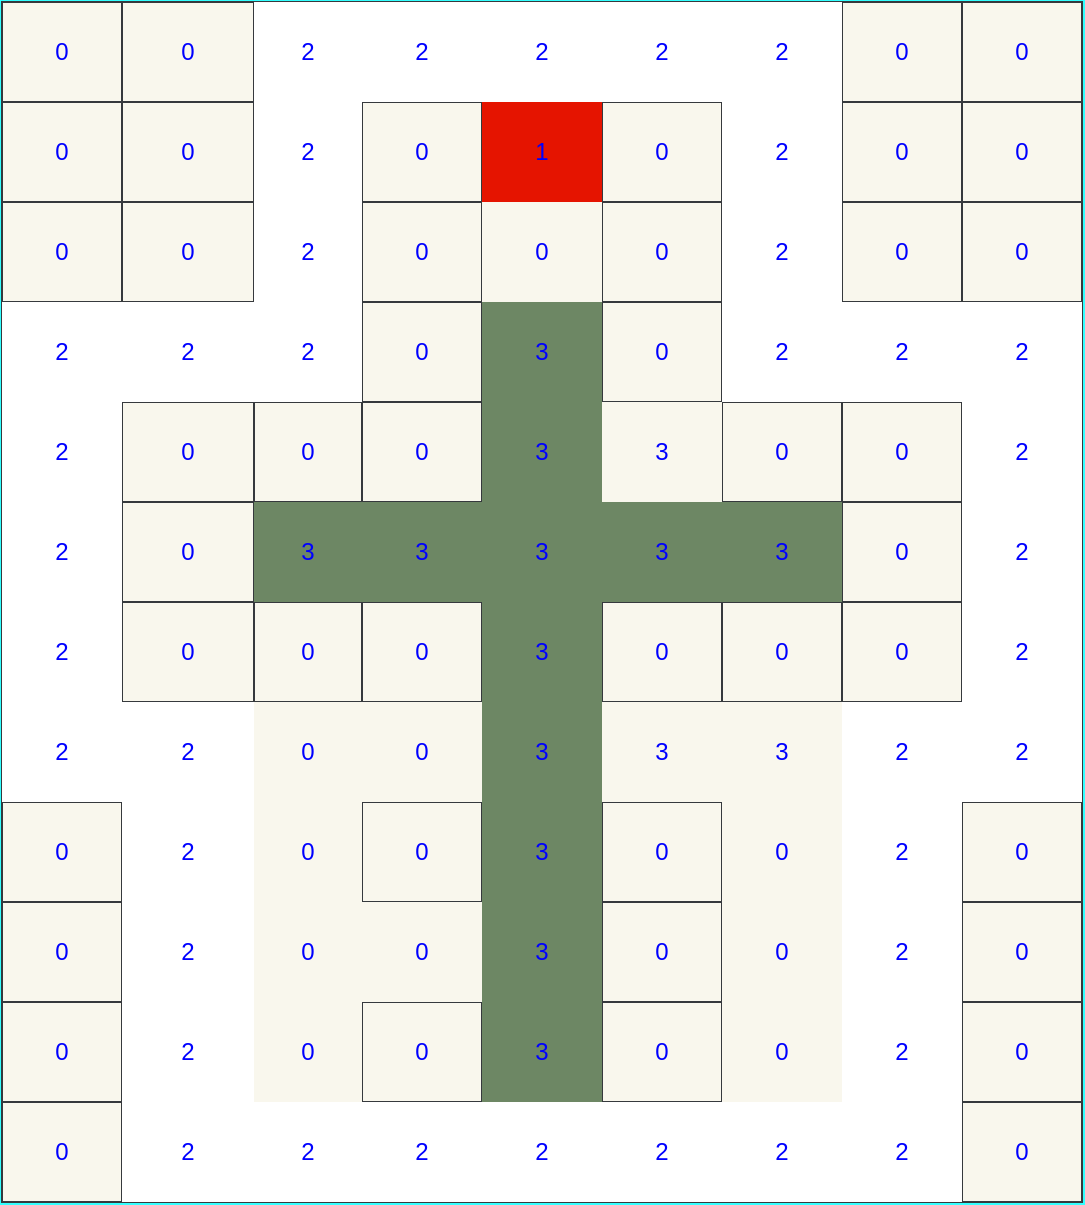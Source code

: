 <mxfile>
    <diagram id="qs9JkjdkiJ5pt8_azZ32" name="第 1 页">
        <mxGraphModel dx="776" dy="1744" grid="0" gridSize="10" guides="1" tooltips="1" connect="1" arrows="1" fold="1" page="1" pageScale="1" pageWidth="827" pageHeight="1169" background="#33FFFF" math="0" shadow="0">
            <root>
                <mxCell id="0"/>
                <mxCell id="1" parent="0"/>
                <mxCell id="277" value="" style="shape=table;startSize=0;container=1;collapsible=0;childLayout=tableLayout;fillColor=#f9f7ed;strokeColor=#36393d;fontColor=#0000FF;" parent="1" vertex="1">
                    <mxGeometry x="118" y="-301" width="540" height="600" as="geometry"/>
                </mxCell>
                <mxCell id="278" value="" style="shape=partialRectangle;collapsible=0;dropTarget=0;pointerEvents=0;fillColor=none;top=0;left=0;bottom=0;right=0;points=[[0,0.5],[1,0.5]];portConstraint=eastwest;fontColor=#0000FF;" parent="277" vertex="1">
                    <mxGeometry width="540" height="50" as="geometry"/>
                </mxCell>
                <mxCell id="279" value="&lt;font&gt;0&lt;/font&gt;" style="shape=partialRectangle;html=1;whiteSpace=wrap;connectable=0;overflow=hidden;fillColor=none;top=0;left=0;bottom=0;right=0;fontColor=#0000FF;" parent="278" vertex="1">
                    <mxGeometry width="60" height="50" as="geometry"/>
                </mxCell>
                <mxCell id="280" value="&lt;font&gt;0&lt;/font&gt;" style="shape=partialRectangle;html=1;whiteSpace=wrap;connectable=0;overflow=hidden;fillColor=none;top=0;left=0;bottom=0;right=0;fontColor=#0000FF;" parent="278" vertex="1">
                    <mxGeometry x="60" width="66" height="50" as="geometry"/>
                </mxCell>
                <mxCell id="281" value="2" style="shape=partialRectangle;html=1;whiteSpace=wrap;connectable=0;overflow=hidden;top=0;left=0;bottom=0;right=0;fontColor=#0000FF;" parent="278" vertex="1">
                    <mxGeometry x="126" width="54" height="50" as="geometry"/>
                </mxCell>
                <mxCell id="282" value="2" style="shape=partialRectangle;html=1;whiteSpace=wrap;connectable=0;overflow=hidden;top=0;left=0;bottom=0;right=0;fontColor=#0000FF;" parent="278" vertex="1">
                    <mxGeometry x="180" width="60" height="50" as="geometry"/>
                </mxCell>
                <mxCell id="283" value="2" style="shape=partialRectangle;html=1;whiteSpace=wrap;connectable=0;overflow=hidden;top=0;left=0;bottom=0;right=0;fontColor=#0000FF;" parent="278" vertex="1">
                    <mxGeometry x="240" width="60" height="50" as="geometry"/>
                </mxCell>
                <mxCell id="284" value="2" style="shape=partialRectangle;html=1;whiteSpace=wrap;connectable=0;overflow=hidden;top=0;left=0;bottom=0;right=0;fontColor=#0000FF;" parent="278" vertex="1">
                    <mxGeometry x="300" width="60" height="50" as="geometry"/>
                </mxCell>
                <mxCell id="285" value="2" style="shape=partialRectangle;html=1;whiteSpace=wrap;connectable=0;overflow=hidden;top=0;left=0;bottom=0;right=0;fontColor=#0000FF;" parent="278" vertex="1">
                    <mxGeometry x="360" width="60" height="50" as="geometry"/>
                </mxCell>
                <mxCell id="286" value="0" style="shape=partialRectangle;html=1;whiteSpace=wrap;connectable=0;overflow=hidden;fillColor=none;top=0;left=0;bottom=0;right=0;fontColor=#0000FF;" parent="278" vertex="1">
                    <mxGeometry x="420" width="60" height="50" as="geometry"/>
                </mxCell>
                <mxCell id="287" value="0" style="shape=partialRectangle;html=1;whiteSpace=wrap;connectable=0;overflow=hidden;fillColor=none;top=0;left=0;bottom=0;right=0;fontColor=#0000FF;" parent="278" vertex="1">
                    <mxGeometry x="480" width="60" height="50" as="geometry"/>
                </mxCell>
                <mxCell id="288" value="" style="shape=partialRectangle;collapsible=0;dropTarget=0;pointerEvents=0;fillColor=none;top=0;left=0;bottom=0;right=0;points=[[0,0.5],[1,0.5]];portConstraint=eastwest;fontColor=#0000FF;" parent="277" vertex="1">
                    <mxGeometry y="50" width="540" height="50" as="geometry"/>
                </mxCell>
                <mxCell id="289" value="0" style="shape=partialRectangle;html=1;whiteSpace=wrap;connectable=0;overflow=hidden;fillColor=none;top=0;left=0;bottom=0;right=0;fontColor=#0000FF;" parent="288" vertex="1">
                    <mxGeometry width="60" height="50" as="geometry"/>
                </mxCell>
                <mxCell id="290" value="0" style="shape=partialRectangle;html=1;whiteSpace=wrap;connectable=0;overflow=hidden;fillColor=none;top=0;left=0;bottom=0;right=0;fontColor=#0000FF;" parent="288" vertex="1">
                    <mxGeometry x="60" width="66" height="50" as="geometry"/>
                </mxCell>
                <mxCell id="291" value="2" style="shape=partialRectangle;html=1;whiteSpace=wrap;connectable=0;overflow=hidden;top=0;left=0;bottom=0;right=0;fontColor=#0000FF;" parent="288" vertex="1">
                    <mxGeometry x="126" width="54" height="50" as="geometry"/>
                </mxCell>
                <mxCell id="292" value="0" style="shape=partialRectangle;html=1;whiteSpace=wrap;connectable=0;overflow=hidden;fillColor=none;top=0;left=0;bottom=0;right=0;fontColor=#0000FF;" parent="288" vertex="1">
                    <mxGeometry x="180" width="60" height="50" as="geometry"/>
                </mxCell>
                <mxCell id="293" value="1" style="shape=partialRectangle;html=1;whiteSpace=wrap;connectable=0;overflow=hidden;fillColor=#e51400;top=0;left=0;bottom=0;right=0;strokeColor=#B20000;fontColor=#0000FF;" parent="288" vertex="1">
                    <mxGeometry x="240" width="60" height="50" as="geometry"/>
                </mxCell>
                <mxCell id="294" value="0" style="shape=partialRectangle;html=1;whiteSpace=wrap;connectable=0;overflow=hidden;fillColor=none;top=0;left=0;bottom=0;right=0;fontColor=#0000FF;" parent="288" vertex="1">
                    <mxGeometry x="300" width="60" height="50" as="geometry"/>
                </mxCell>
                <mxCell id="295" value="2" style="shape=partialRectangle;html=1;whiteSpace=wrap;connectable=0;overflow=hidden;top=0;left=0;bottom=0;right=0;fontColor=#0000FF;" parent="288" vertex="1">
                    <mxGeometry x="360" width="60" height="50" as="geometry"/>
                </mxCell>
                <mxCell id="296" value="0" style="shape=partialRectangle;html=1;whiteSpace=wrap;connectable=0;overflow=hidden;fillColor=none;top=0;left=0;bottom=0;right=0;fontColor=#0000FF;" parent="288" vertex="1">
                    <mxGeometry x="420" width="60" height="50" as="geometry"/>
                </mxCell>
                <mxCell id="297" value="0" style="shape=partialRectangle;html=1;whiteSpace=wrap;connectable=0;overflow=hidden;fillColor=none;top=0;left=0;bottom=0;right=0;fontColor=#0000FF;" parent="288" vertex="1">
                    <mxGeometry x="480" width="60" height="50" as="geometry"/>
                </mxCell>
                <mxCell id="298" value="" style="shape=partialRectangle;collapsible=0;dropTarget=0;pointerEvents=0;fillColor=none;top=0;left=0;bottom=0;right=0;points=[[0,0.5],[1,0.5]];portConstraint=eastwest;fontColor=#0000FF;" parent="277" vertex="1">
                    <mxGeometry y="100" width="540" height="50" as="geometry"/>
                </mxCell>
                <mxCell id="299" value="0" style="shape=partialRectangle;html=1;whiteSpace=wrap;connectable=0;overflow=hidden;fillColor=none;top=0;left=0;bottom=0;right=0;fontColor=#0000FF;" parent="298" vertex="1">
                    <mxGeometry width="60" height="50" as="geometry"/>
                </mxCell>
                <mxCell id="300" value="0" style="shape=partialRectangle;html=1;whiteSpace=wrap;connectable=0;overflow=hidden;fillColor=none;top=0;left=0;bottom=0;right=0;fontColor=#0000FF;" parent="298" vertex="1">
                    <mxGeometry x="60" width="66" height="50" as="geometry"/>
                </mxCell>
                <mxCell id="301" value="2" style="shape=partialRectangle;html=1;whiteSpace=wrap;connectable=0;overflow=hidden;top=0;left=0;bottom=0;right=0;fontColor=#0000FF;" parent="298" vertex="1">
                    <mxGeometry x="126" width="54" height="50" as="geometry"/>
                </mxCell>
                <mxCell id="302" value="0" style="shape=partialRectangle;html=1;whiteSpace=wrap;connectable=0;overflow=hidden;fillColor=none;top=0;left=0;bottom=0;right=0;fontColor=#0000FF;" parent="298" vertex="1">
                    <mxGeometry x="180" width="60" height="50" as="geometry"/>
                </mxCell>
                <mxCell id="303" value="0" style="shape=partialRectangle;html=1;whiteSpace=wrap;connectable=0;overflow=hidden;fillColor=#f9f7ed;top=0;left=0;bottom=0;right=0;strokeColor=#36393d;fontColor=#0000FF;" parent="298" vertex="1">
                    <mxGeometry x="240" width="60" height="50" as="geometry"/>
                </mxCell>
                <mxCell id="304" value="0" style="shape=partialRectangle;html=1;whiteSpace=wrap;connectable=0;overflow=hidden;fillColor=none;top=0;left=0;bottom=0;right=0;fontColor=#0000FF;" parent="298" vertex="1">
                    <mxGeometry x="300" width="60" height="50" as="geometry"/>
                </mxCell>
                <mxCell id="305" value="2" style="shape=partialRectangle;html=1;whiteSpace=wrap;connectable=0;overflow=hidden;top=0;left=0;bottom=0;right=0;fontColor=#0000FF;" parent="298" vertex="1">
                    <mxGeometry x="360" width="60" height="50" as="geometry"/>
                </mxCell>
                <mxCell id="306" value="0" style="shape=partialRectangle;html=1;whiteSpace=wrap;connectable=0;overflow=hidden;fillColor=none;top=0;left=0;bottom=0;right=0;fontColor=#0000FF;" parent="298" vertex="1">
                    <mxGeometry x="420" width="60" height="50" as="geometry"/>
                </mxCell>
                <mxCell id="307" value="0" style="shape=partialRectangle;html=1;whiteSpace=wrap;connectable=0;overflow=hidden;fillColor=none;top=0;left=0;bottom=0;right=0;fontColor=#0000FF;" parent="298" vertex="1">
                    <mxGeometry x="480" width="60" height="50" as="geometry"/>
                </mxCell>
                <mxCell id="308" value="" style="shape=partialRectangle;collapsible=0;dropTarget=0;pointerEvents=0;fillColor=none;top=0;left=0;bottom=0;right=0;points=[[0,0.5],[1,0.5]];portConstraint=eastwest;fontColor=#0000FF;" parent="277" vertex="1">
                    <mxGeometry y="150" width="540" height="50" as="geometry"/>
                </mxCell>
                <mxCell id="309" value="2" style="shape=partialRectangle;html=1;whiteSpace=wrap;connectable=0;overflow=hidden;top=0;left=0;bottom=0;right=0;fontColor=#0000FF;" parent="308" vertex="1">
                    <mxGeometry width="60" height="50" as="geometry"/>
                </mxCell>
                <mxCell id="310" value="2" style="shape=partialRectangle;html=1;whiteSpace=wrap;connectable=0;overflow=hidden;top=0;left=0;bottom=0;right=0;fontColor=#0000FF;" parent="308" vertex="1">
                    <mxGeometry x="60" width="66" height="50" as="geometry"/>
                </mxCell>
                <mxCell id="311" value="2" style="shape=partialRectangle;html=1;whiteSpace=wrap;connectable=0;overflow=hidden;top=0;left=0;bottom=0;right=0;fontColor=#0000FF;" parent="308" vertex="1">
                    <mxGeometry x="126" width="54" height="50" as="geometry"/>
                </mxCell>
                <mxCell id="312" value="0" style="shape=partialRectangle;html=1;whiteSpace=wrap;connectable=0;overflow=hidden;fillColor=none;top=0;left=0;bottom=0;right=0;fontColor=#0000FF;" parent="308" vertex="1">
                    <mxGeometry x="180" width="60" height="50" as="geometry"/>
                </mxCell>
                <mxCell id="313" value="3" style="shape=partialRectangle;html=1;whiteSpace=wrap;connectable=0;overflow=hidden;fillColor=#6d8764;top=0;left=0;bottom=0;right=0;strokeColor=#3A5431;fontColor=#0000FF;" parent="308" vertex="1">
                    <mxGeometry x="240" width="60" height="50" as="geometry"/>
                </mxCell>
                <mxCell id="314" value="0" style="shape=partialRectangle;html=1;whiteSpace=wrap;connectable=0;overflow=hidden;fillColor=none;top=0;left=0;bottom=0;right=0;fontColor=#0000FF;" parent="308" vertex="1">
                    <mxGeometry x="300" width="60" height="50" as="geometry"/>
                </mxCell>
                <mxCell id="315" value="2" style="shape=partialRectangle;html=1;whiteSpace=wrap;connectable=0;overflow=hidden;top=0;left=0;bottom=0;right=0;fontColor=#0000FF;" parent="308" vertex="1">
                    <mxGeometry x="360" width="60" height="50" as="geometry"/>
                </mxCell>
                <mxCell id="316" value="2" style="shape=partialRectangle;html=1;whiteSpace=wrap;connectable=0;overflow=hidden;top=0;left=0;bottom=0;right=0;fontColor=#0000FF;" parent="308" vertex="1">
                    <mxGeometry x="420" width="60" height="50" as="geometry"/>
                </mxCell>
                <mxCell id="317" value="2" style="shape=partialRectangle;html=1;whiteSpace=wrap;connectable=0;overflow=hidden;top=0;left=0;bottom=0;right=0;fontColor=#0000FF;" parent="308" vertex="1">
                    <mxGeometry x="480" width="60" height="50" as="geometry"/>
                </mxCell>
                <mxCell id="318" value="" style="shape=partialRectangle;collapsible=0;dropTarget=0;pointerEvents=0;fillColor=none;top=0;left=0;bottom=0;right=0;points=[[0,0.5],[1,0.5]];portConstraint=eastwest;fontColor=#0000FF;" parent="277" vertex="1">
                    <mxGeometry y="200" width="540" height="50" as="geometry"/>
                </mxCell>
                <mxCell id="319" value="2" style="shape=partialRectangle;html=1;whiteSpace=wrap;connectable=0;overflow=hidden;top=0;left=0;bottom=0;right=0;fontColor=#0000FF;" parent="318" vertex="1">
                    <mxGeometry width="60" height="50" as="geometry"/>
                </mxCell>
                <mxCell id="320" value="0" style="shape=partialRectangle;html=1;whiteSpace=wrap;connectable=0;overflow=hidden;fillColor=none;top=0;left=0;bottom=0;right=0;fontColor=#0000FF;" parent="318" vertex="1">
                    <mxGeometry x="60" width="66" height="50" as="geometry"/>
                </mxCell>
                <mxCell id="321" value="0" style="shape=partialRectangle;html=1;whiteSpace=wrap;connectable=0;overflow=hidden;fillColor=none;top=0;left=0;bottom=0;right=0;fontColor=#0000FF;" parent="318" vertex="1">
                    <mxGeometry x="126" width="54" height="50" as="geometry"/>
                </mxCell>
                <mxCell id="322" value="0" style="shape=partialRectangle;html=1;whiteSpace=wrap;connectable=0;overflow=hidden;fillColor=none;top=0;left=0;bottom=0;right=0;fontColor=#0000FF;" parent="318" vertex="1">
                    <mxGeometry x="180" width="60" height="50" as="geometry"/>
                </mxCell>
                <mxCell id="323" value="3" style="shape=partialRectangle;html=1;whiteSpace=wrap;connectable=0;overflow=hidden;fillColor=#6d8764;top=0;left=0;bottom=0;right=0;strokeColor=#3A5431;fontColor=#0000FF;" parent="318" vertex="1">
                    <mxGeometry x="240" width="60" height="50" as="geometry"/>
                </mxCell>
                <mxCell id="324" value="3" style="shape=partialRectangle;html=1;whiteSpace=wrap;connectable=0;overflow=hidden;fillColor=#f9f7ed;top=0;left=0;bottom=0;right=0;strokeColor=#36393d;fontColor=#0000FF;" parent="318" vertex="1">
                    <mxGeometry x="300" width="60" height="50" as="geometry"/>
                </mxCell>
                <mxCell id="325" value="0" style="shape=partialRectangle;html=1;whiteSpace=wrap;connectable=0;overflow=hidden;fillColor=none;top=0;left=0;bottom=0;right=0;fontColor=#0000FF;" parent="318" vertex="1">
                    <mxGeometry x="360" width="60" height="50" as="geometry"/>
                </mxCell>
                <mxCell id="326" value="0" style="shape=partialRectangle;html=1;whiteSpace=wrap;connectable=0;overflow=hidden;fillColor=none;top=0;left=0;bottom=0;right=0;fontColor=#0000FF;" parent="318" vertex="1">
                    <mxGeometry x="420" width="60" height="50" as="geometry"/>
                </mxCell>
                <mxCell id="327" value="2" style="shape=partialRectangle;html=1;whiteSpace=wrap;connectable=0;overflow=hidden;top=0;left=0;bottom=0;right=0;fontColor=#0000FF;" parent="318" vertex="1">
                    <mxGeometry x="480" width="60" height="50" as="geometry"/>
                </mxCell>
                <mxCell id="328" value="" style="shape=partialRectangle;collapsible=0;dropTarget=0;pointerEvents=0;fillColor=none;top=0;left=0;bottom=0;right=0;points=[[0,0.5],[1,0.5]];portConstraint=eastwest;fontColor=#0000FF;" parent="277" vertex="1">
                    <mxGeometry y="250" width="540" height="50" as="geometry"/>
                </mxCell>
                <mxCell id="329" value="2" style="shape=partialRectangle;html=1;whiteSpace=wrap;connectable=0;overflow=hidden;top=0;left=0;bottom=0;right=0;fontColor=#0000FF;" parent="328" vertex="1">
                    <mxGeometry width="60" height="50" as="geometry"/>
                </mxCell>
                <mxCell id="330" value="0" style="shape=partialRectangle;html=1;whiteSpace=wrap;connectable=0;overflow=hidden;fillColor=none;top=0;left=0;bottom=0;right=0;fontColor=#0000FF;" parent="328" vertex="1">
                    <mxGeometry x="60" width="66" height="50" as="geometry"/>
                </mxCell>
                <mxCell id="331" value="3" style="shape=partialRectangle;html=1;whiteSpace=wrap;connectable=0;overflow=hidden;fillColor=#6d8764;top=0;left=0;bottom=0;right=0;strokeColor=#3A5431;fontColor=#0000FF;" parent="328" vertex="1">
                    <mxGeometry x="126" width="54" height="50" as="geometry"/>
                </mxCell>
                <mxCell id="332" value="3" style="shape=partialRectangle;html=1;whiteSpace=wrap;connectable=0;overflow=hidden;fillColor=#6d8764;top=0;left=0;bottom=0;right=0;strokeColor=#3A5431;fontColor=#0000FF;" parent="328" vertex="1">
                    <mxGeometry x="180" width="60" height="50" as="geometry"/>
                </mxCell>
                <mxCell id="333" value="3" style="shape=partialRectangle;html=1;whiteSpace=wrap;connectable=0;overflow=hidden;fillColor=#6d8764;top=0;left=0;bottom=0;right=0;strokeColor=#3A5431;fontColor=#0000FF;" parent="328" vertex="1">
                    <mxGeometry x="240" width="60" height="50" as="geometry"/>
                </mxCell>
                <mxCell id="334" value="3" style="shape=partialRectangle;html=1;whiteSpace=wrap;connectable=0;overflow=hidden;fillColor=#6d8764;top=0;left=0;bottom=0;right=0;strokeColor=#3A5431;fontColor=#0000FF;" parent="328" vertex="1">
                    <mxGeometry x="300" width="60" height="50" as="geometry"/>
                </mxCell>
                <mxCell id="335" value="3" style="shape=partialRectangle;html=1;whiteSpace=wrap;connectable=0;overflow=hidden;fillColor=#6d8764;top=0;left=0;bottom=0;right=0;strokeColor=#3A5431;fontColor=#0000FF;" parent="328" vertex="1">
                    <mxGeometry x="360" width="60" height="50" as="geometry"/>
                </mxCell>
                <mxCell id="336" value="0" style="shape=partialRectangle;html=1;whiteSpace=wrap;connectable=0;overflow=hidden;fillColor=none;top=0;left=0;bottom=0;right=0;fontColor=#0000FF;" parent="328" vertex="1">
                    <mxGeometry x="420" width="60" height="50" as="geometry"/>
                </mxCell>
                <mxCell id="337" value="2" style="shape=partialRectangle;html=1;whiteSpace=wrap;connectable=0;overflow=hidden;top=0;left=0;bottom=0;right=0;fontColor=#0000FF;" parent="328" vertex="1">
                    <mxGeometry x="480" width="60" height="50" as="geometry"/>
                </mxCell>
                <mxCell id="338" value="" style="shape=partialRectangle;collapsible=0;dropTarget=0;pointerEvents=0;fillColor=none;top=0;left=0;bottom=0;right=0;points=[[0,0.5],[1,0.5]];portConstraint=eastwest;fontColor=#0000FF;" parent="277" vertex="1">
                    <mxGeometry y="300" width="540" height="50" as="geometry"/>
                </mxCell>
                <mxCell id="339" value="2" style="shape=partialRectangle;html=1;whiteSpace=wrap;connectable=0;overflow=hidden;top=0;left=0;bottom=0;right=0;fontColor=#0000FF;" parent="338" vertex="1">
                    <mxGeometry width="60" height="50" as="geometry"/>
                </mxCell>
                <mxCell id="340" value="0" style="shape=partialRectangle;html=1;whiteSpace=wrap;connectable=0;overflow=hidden;fillColor=none;top=0;left=0;bottom=0;right=0;fontColor=#0000FF;" parent="338" vertex="1">
                    <mxGeometry x="60" width="66" height="50" as="geometry"/>
                </mxCell>
                <mxCell id="341" value="0" style="shape=partialRectangle;html=1;whiteSpace=wrap;connectable=0;overflow=hidden;fillColor=none;top=0;left=0;bottom=0;right=0;fontColor=#0000FF;" parent="338" vertex="1">
                    <mxGeometry x="126" width="54" height="50" as="geometry"/>
                </mxCell>
                <mxCell id="342" value="0" style="shape=partialRectangle;html=1;whiteSpace=wrap;connectable=0;overflow=hidden;fillColor=none;top=0;left=0;bottom=0;right=0;fontColor=#0000FF;" parent="338" vertex="1">
                    <mxGeometry x="180" width="60" height="50" as="geometry"/>
                </mxCell>
                <mxCell id="343" value="3" style="shape=partialRectangle;html=1;whiteSpace=wrap;connectable=0;overflow=hidden;fillColor=#6d8764;top=0;left=0;bottom=0;right=0;strokeColor=#3A5431;fontColor=#0000FF;" parent="338" vertex="1">
                    <mxGeometry x="240" width="60" height="50" as="geometry"/>
                </mxCell>
                <mxCell id="344" value="0" style="shape=partialRectangle;html=1;whiteSpace=wrap;connectable=0;overflow=hidden;fillColor=none;top=0;left=0;bottom=0;right=0;fontColor=#0000FF;" parent="338" vertex="1">
                    <mxGeometry x="300" width="60" height="50" as="geometry"/>
                </mxCell>
                <mxCell id="345" value="0" style="shape=partialRectangle;html=1;whiteSpace=wrap;connectable=0;overflow=hidden;fillColor=none;top=0;left=0;bottom=0;right=0;fontColor=#0000FF;" parent="338" vertex="1">
                    <mxGeometry x="360" width="60" height="50" as="geometry"/>
                </mxCell>
                <mxCell id="346" value="0" style="shape=partialRectangle;html=1;whiteSpace=wrap;connectable=0;overflow=hidden;fillColor=none;top=0;left=0;bottom=0;right=0;fontColor=#0000FF;" parent="338" vertex="1">
                    <mxGeometry x="420" width="60" height="50" as="geometry"/>
                </mxCell>
                <mxCell id="347" value="2" style="shape=partialRectangle;html=1;whiteSpace=wrap;connectable=0;overflow=hidden;top=0;left=0;bottom=0;right=0;fontColor=#0000FF;" parent="338" vertex="1">
                    <mxGeometry x="480" width="60" height="50" as="geometry"/>
                </mxCell>
                <mxCell id="348" value="" style="shape=partialRectangle;collapsible=0;dropTarget=0;pointerEvents=0;fillColor=#6d8764;top=0;left=0;bottom=0;right=0;points=[[0,0.5],[1,0.5]];portConstraint=eastwest;strokeColor=#3A5431;fontColor=#0000FF;" parent="277" vertex="1">
                    <mxGeometry y="350" width="540" height="50" as="geometry"/>
                </mxCell>
                <mxCell id="349" value="2" style="shape=partialRectangle;html=1;whiteSpace=wrap;connectable=0;overflow=hidden;top=0;left=0;bottom=0;right=0;fontColor=#0000FF;" parent="348" vertex="1">
                    <mxGeometry width="60" height="50" as="geometry"/>
                </mxCell>
                <mxCell id="350" value="2" style="shape=partialRectangle;html=1;whiteSpace=wrap;connectable=0;overflow=hidden;top=0;left=0;bottom=0;right=0;fontColor=#0000FF;" parent="348" vertex="1">
                    <mxGeometry x="60" width="66" height="50" as="geometry"/>
                </mxCell>
                <mxCell id="351" value="0" style="shape=partialRectangle;html=1;whiteSpace=wrap;connectable=0;overflow=hidden;top=0;left=0;bottom=0;right=0;fillColor=#f9f7ed;strokeColor=#36393d;fontColor=#0000FF;" parent="348" vertex="1">
                    <mxGeometry x="126" width="54" height="50" as="geometry"/>
                </mxCell>
                <mxCell id="352" value="0" style="shape=partialRectangle;html=1;whiteSpace=wrap;connectable=0;overflow=hidden;fillColor=#f9f7ed;top=0;left=0;bottom=0;right=0;strokeColor=#36393d;fontColor=#0000FF;" parent="348" vertex="1">
                    <mxGeometry x="180" width="60" height="50" as="geometry"/>
                </mxCell>
                <mxCell id="353" value="3" style="shape=partialRectangle;html=1;whiteSpace=wrap;connectable=0;overflow=hidden;fillColor=#6d8764;top=0;left=0;bottom=0;right=0;strokeColor=#3A5431;fontColor=#0000FF;" parent="348" vertex="1">
                    <mxGeometry x="240" width="60" height="50" as="geometry"/>
                </mxCell>
                <mxCell id="354" value="3" style="shape=partialRectangle;html=1;whiteSpace=wrap;connectable=0;overflow=hidden;fillColor=#f9f7ed;top=0;left=0;bottom=0;right=0;strokeColor=#36393d;fontColor=#0000FF;" parent="348" vertex="1">
                    <mxGeometry x="300" width="60" height="50" as="geometry"/>
                </mxCell>
                <mxCell id="355" value="3" style="shape=partialRectangle;html=1;whiteSpace=wrap;connectable=0;overflow=hidden;top=0;left=0;bottom=0;right=0;fillColor=#f9f7ed;strokeColor=#36393d;fontColor=#0000FF;" parent="348" vertex="1">
                    <mxGeometry x="360" width="60" height="50" as="geometry"/>
                </mxCell>
                <mxCell id="356" value="2" style="shape=partialRectangle;html=1;whiteSpace=wrap;connectable=0;overflow=hidden;top=0;left=0;bottom=0;right=0;fontColor=#0000FF;" parent="348" vertex="1">
                    <mxGeometry x="420" width="60" height="50" as="geometry"/>
                </mxCell>
                <mxCell id="357" value="2" style="shape=partialRectangle;html=1;whiteSpace=wrap;connectable=0;overflow=hidden;top=0;left=0;bottom=0;right=0;fontColor=#0000FF;" parent="348" vertex="1">
                    <mxGeometry x="480" width="60" height="50" as="geometry"/>
                </mxCell>
                <mxCell id="358" value="" style="shape=partialRectangle;collapsible=0;dropTarget=0;pointerEvents=0;fillColor=none;top=0;left=0;bottom=0;right=0;points=[[0,0.5],[1,0.5]];portConstraint=eastwest;fontColor=#0000FF;" parent="277" vertex="1">
                    <mxGeometry y="400" width="540" height="50" as="geometry"/>
                </mxCell>
                <mxCell id="359" value="0" style="shape=partialRectangle;html=1;whiteSpace=wrap;connectable=0;overflow=hidden;fillColor=none;top=0;left=0;bottom=0;right=0;fontColor=#0000FF;" parent="358" vertex="1">
                    <mxGeometry width="60" height="50" as="geometry"/>
                </mxCell>
                <mxCell id="360" value="2" style="shape=partialRectangle;html=1;whiteSpace=wrap;connectable=0;overflow=hidden;top=0;left=0;bottom=0;right=0;fontColor=#0000FF;" parent="358" vertex="1">
                    <mxGeometry x="60" width="66" height="50" as="geometry"/>
                </mxCell>
                <mxCell id="361" value="0" style="shape=partialRectangle;html=1;whiteSpace=wrap;connectable=0;overflow=hidden;top=0;left=0;bottom=0;right=0;fillColor=#f9f7ed;strokeColor=#36393d;fontColor=#0000FF;" parent="358" vertex="1">
                    <mxGeometry x="126" width="54" height="50" as="geometry"/>
                </mxCell>
                <mxCell id="362" value="0" style="shape=partialRectangle;html=1;whiteSpace=wrap;connectable=0;overflow=hidden;fillColor=none;top=0;left=0;bottom=0;right=0;fontColor=#0000FF;" parent="358" vertex="1">
                    <mxGeometry x="180" width="60" height="50" as="geometry"/>
                </mxCell>
                <mxCell id="363" value="3" style="shape=partialRectangle;html=1;whiteSpace=wrap;connectable=0;overflow=hidden;fillColor=#6d8764;top=0;left=0;bottom=0;right=0;strokeColor=#3A5431;fontColor=#0000FF;" parent="358" vertex="1">
                    <mxGeometry x="240" width="60" height="50" as="geometry"/>
                </mxCell>
                <mxCell id="364" value="0" style="shape=partialRectangle;html=1;whiteSpace=wrap;connectable=0;overflow=hidden;fillColor=none;top=0;left=0;bottom=0;right=0;fontColor=#0000FF;" parent="358" vertex="1">
                    <mxGeometry x="300" width="60" height="50" as="geometry"/>
                </mxCell>
                <mxCell id="365" value="0" style="shape=partialRectangle;html=1;whiteSpace=wrap;connectable=0;overflow=hidden;top=0;left=0;bottom=0;right=0;fillColor=#f9f7ed;strokeColor=#36393d;fontColor=#0000FF;" parent="358" vertex="1">
                    <mxGeometry x="360" width="60" height="50" as="geometry"/>
                </mxCell>
                <mxCell id="366" value="2" style="shape=partialRectangle;html=1;whiteSpace=wrap;connectable=0;overflow=hidden;top=0;left=0;bottom=0;right=0;fontColor=#0000FF;" parent="358" vertex="1">
                    <mxGeometry x="420" width="60" height="50" as="geometry"/>
                </mxCell>
                <mxCell id="367" value="0" style="shape=partialRectangle;html=1;whiteSpace=wrap;connectable=0;overflow=hidden;fillColor=none;top=0;left=0;bottom=0;right=0;fontColor=#0000FF;" parent="358" vertex="1">
                    <mxGeometry x="480" width="60" height="50" as="geometry"/>
                </mxCell>
                <mxCell id="368" value="" style="shape=partialRectangle;collapsible=0;dropTarget=0;pointerEvents=0;fillColor=none;top=0;left=0;bottom=0;right=0;points=[[0,0.5],[1,0.5]];portConstraint=eastwest;fontColor=#0000FF;" parent="277" vertex="1">
                    <mxGeometry y="450" width="540" height="50" as="geometry"/>
                </mxCell>
                <mxCell id="369" value="0" style="shape=partialRectangle;html=1;whiteSpace=wrap;connectable=0;overflow=hidden;fillColor=none;top=0;left=0;bottom=0;right=0;fontColor=#0000FF;" parent="368" vertex="1">
                    <mxGeometry width="60" height="50" as="geometry"/>
                </mxCell>
                <mxCell id="370" value="2" style="shape=partialRectangle;html=1;whiteSpace=wrap;connectable=0;overflow=hidden;top=0;left=0;bottom=0;right=0;fontColor=#0000FF;" parent="368" vertex="1">
                    <mxGeometry x="60" width="66" height="50" as="geometry"/>
                </mxCell>
                <mxCell id="371" value="0" style="shape=partialRectangle;html=1;whiteSpace=wrap;connectable=0;overflow=hidden;top=0;left=0;bottom=0;right=0;fillColor=#f9f7ed;strokeColor=#36393d;fontColor=#0000FF;" parent="368" vertex="1">
                    <mxGeometry x="126" width="54" height="50" as="geometry"/>
                </mxCell>
                <mxCell id="372" value="0" style="shape=partialRectangle;html=1;whiteSpace=wrap;connectable=0;overflow=hidden;fillColor=#f9f7ed;top=0;left=0;bottom=0;right=0;strokeColor=#36393d;fontColor=#0000FF;" parent="368" vertex="1">
                    <mxGeometry x="180" width="60" height="50" as="geometry"/>
                </mxCell>
                <mxCell id="373" value="3" style="shape=partialRectangle;html=1;whiteSpace=wrap;connectable=0;overflow=hidden;fillColor=#6d8764;top=0;left=0;bottom=0;right=0;strokeColor=#3A5431;fontColor=#0000FF;" parent="368" vertex="1">
                    <mxGeometry x="240" width="60" height="50" as="geometry"/>
                </mxCell>
                <mxCell id="374" value="0" style="shape=partialRectangle;html=1;whiteSpace=wrap;connectable=0;overflow=hidden;fillColor=none;top=0;left=0;bottom=0;right=0;fontColor=#0000FF;" parent="368" vertex="1">
                    <mxGeometry x="300" width="60" height="50" as="geometry"/>
                </mxCell>
                <mxCell id="375" value="0" style="shape=partialRectangle;html=1;whiteSpace=wrap;connectable=0;overflow=hidden;top=0;left=0;bottom=0;right=0;fillColor=#f9f7ed;strokeColor=#36393d;fontColor=#0000FF;" parent="368" vertex="1">
                    <mxGeometry x="360" width="60" height="50" as="geometry"/>
                </mxCell>
                <mxCell id="376" value="2" style="shape=partialRectangle;html=1;whiteSpace=wrap;connectable=0;overflow=hidden;top=0;left=0;bottom=0;right=0;fontColor=#0000FF;" parent="368" vertex="1">
                    <mxGeometry x="420" width="60" height="50" as="geometry"/>
                </mxCell>
                <mxCell id="377" value="0" style="shape=partialRectangle;html=1;whiteSpace=wrap;connectable=0;overflow=hidden;fillColor=none;top=0;left=0;bottom=0;right=0;fontColor=#0000FF;" parent="368" vertex="1">
                    <mxGeometry x="480" width="60" height="50" as="geometry"/>
                </mxCell>
                <mxCell id="378" value="" style="shape=partialRectangle;collapsible=0;dropTarget=0;pointerEvents=0;fillColor=none;top=0;left=0;bottom=0;right=0;points=[[0,0.5],[1,0.5]];portConstraint=eastwest;fontColor=#0000FF;" parent="277" vertex="1">
                    <mxGeometry y="500" width="540" height="50" as="geometry"/>
                </mxCell>
                <mxCell id="379" value="0" style="shape=partialRectangle;html=1;whiteSpace=wrap;connectable=0;overflow=hidden;fillColor=none;top=0;left=0;bottom=0;right=0;fontColor=#0000FF;" parent="378" vertex="1">
                    <mxGeometry width="60" height="50" as="geometry"/>
                </mxCell>
                <mxCell id="380" value="2" style="shape=partialRectangle;html=1;whiteSpace=wrap;connectable=0;overflow=hidden;top=0;left=0;bottom=0;right=0;fontColor=#0000FF;" parent="378" vertex="1">
                    <mxGeometry x="60" width="66" height="50" as="geometry"/>
                </mxCell>
                <mxCell id="381" value="0" style="shape=partialRectangle;html=1;whiteSpace=wrap;connectable=0;overflow=hidden;top=0;left=0;bottom=0;right=0;fillColor=#f9f7ed;strokeColor=#36393d;fontColor=#0000FF;" parent="378" vertex="1">
                    <mxGeometry x="126" width="54" height="50" as="geometry"/>
                </mxCell>
                <mxCell id="382" value="0" style="shape=partialRectangle;html=1;whiteSpace=wrap;connectable=0;overflow=hidden;fillColor=none;top=0;left=0;bottom=0;right=0;fontColor=#0000FF;" parent="378" vertex="1">
                    <mxGeometry x="180" width="60" height="50" as="geometry"/>
                </mxCell>
                <mxCell id="383" value="3" style="shape=partialRectangle;html=1;whiteSpace=wrap;connectable=0;overflow=hidden;fillColor=#6d8764;top=0;left=0;bottom=0;right=0;strokeColor=#3A5431;fontColor=#0000FF;" parent="378" vertex="1">
                    <mxGeometry x="240" width="60" height="50" as="geometry"/>
                </mxCell>
                <mxCell id="384" value="0" style="shape=partialRectangle;html=1;whiteSpace=wrap;connectable=0;overflow=hidden;fillColor=none;top=0;left=0;bottom=0;right=0;fontColor=#0000FF;" parent="378" vertex="1">
                    <mxGeometry x="300" width="60" height="50" as="geometry"/>
                </mxCell>
                <mxCell id="385" value="0" style="shape=partialRectangle;html=1;whiteSpace=wrap;connectable=0;overflow=hidden;top=0;left=0;bottom=0;right=0;fillColor=#f9f7ed;strokeColor=#36393d;fontColor=#0000FF;" parent="378" vertex="1">
                    <mxGeometry x="360" width="60" height="50" as="geometry"/>
                </mxCell>
                <mxCell id="386" value="2" style="shape=partialRectangle;html=1;whiteSpace=wrap;connectable=0;overflow=hidden;top=0;left=0;bottom=0;right=0;fontColor=#0000FF;" parent="378" vertex="1">
                    <mxGeometry x="420" width="60" height="50" as="geometry"/>
                </mxCell>
                <mxCell id="387" value="0" style="shape=partialRectangle;html=1;whiteSpace=wrap;connectable=0;overflow=hidden;fillColor=none;top=0;left=0;bottom=0;right=0;fontColor=#0000FF;" parent="378" vertex="1">
                    <mxGeometry x="480" width="60" height="50" as="geometry"/>
                </mxCell>
                <mxCell id="388" value="" style="shape=partialRectangle;collapsible=0;dropTarget=0;pointerEvents=0;fillColor=none;top=0;left=0;bottom=0;right=0;points=[[0,0.5],[1,0.5]];portConstraint=eastwest;fontColor=#0000FF;" parent="277" vertex="1">
                    <mxGeometry y="550" width="540" height="50" as="geometry"/>
                </mxCell>
                <mxCell id="389" value="0" style="shape=partialRectangle;html=1;whiteSpace=wrap;connectable=0;overflow=hidden;fillColor=none;top=0;left=0;bottom=0;right=0;fontColor=#0000FF;" parent="388" vertex="1">
                    <mxGeometry width="60" height="50" as="geometry"/>
                </mxCell>
                <mxCell id="390" value="2" style="shape=partialRectangle;html=1;whiteSpace=wrap;connectable=0;overflow=hidden;top=0;left=0;bottom=0;right=0;fontColor=#0000FF;" parent="388" vertex="1">
                    <mxGeometry x="60" width="66" height="50" as="geometry"/>
                </mxCell>
                <mxCell id="391" value="2" style="shape=partialRectangle;html=1;whiteSpace=wrap;connectable=0;overflow=hidden;top=0;left=0;bottom=0;right=0;fontColor=#0000FF;" parent="388" vertex="1">
                    <mxGeometry x="126" width="54" height="50" as="geometry"/>
                </mxCell>
                <mxCell id="392" value="2" style="shape=partialRectangle;html=1;whiteSpace=wrap;connectable=0;overflow=hidden;top=0;left=0;bottom=0;right=0;fontColor=#0000FF;" parent="388" vertex="1">
                    <mxGeometry x="180" width="60" height="50" as="geometry"/>
                </mxCell>
                <mxCell id="393" value="2" style="shape=partialRectangle;html=1;whiteSpace=wrap;connectable=0;overflow=hidden;top=0;left=0;bottom=0;right=0;fontColor=#0000FF;" parent="388" vertex="1">
                    <mxGeometry x="240" width="60" height="50" as="geometry"/>
                </mxCell>
                <mxCell id="394" value="2" style="shape=partialRectangle;html=1;whiteSpace=wrap;connectable=0;overflow=hidden;top=0;left=0;bottom=0;right=0;fontColor=#0000FF;" parent="388" vertex="1">
                    <mxGeometry x="300" width="60" height="50" as="geometry"/>
                </mxCell>
                <mxCell id="395" value="2" style="shape=partialRectangle;html=1;whiteSpace=wrap;connectable=0;overflow=hidden;top=0;left=0;bottom=0;right=0;fontColor=#0000FF;" parent="388" vertex="1">
                    <mxGeometry x="360" width="60" height="50" as="geometry"/>
                </mxCell>
                <mxCell id="396" value="2" style="shape=partialRectangle;html=1;whiteSpace=wrap;connectable=0;overflow=hidden;top=0;left=0;bottom=0;right=0;fontColor=#0000FF;" parent="388" vertex="1">
                    <mxGeometry x="420" width="60" height="50" as="geometry"/>
                </mxCell>
                <mxCell id="397" value="0" style="shape=partialRectangle;html=1;whiteSpace=wrap;connectable=0;overflow=hidden;fillColor=none;top=0;left=0;bottom=0;right=0;fontColor=#0000FF;" parent="388" vertex="1">
                    <mxGeometry x="480" width="60" height="50" as="geometry"/>
                </mxCell>
            </root>
        </mxGraphModel>
    </diagram>
</mxfile>